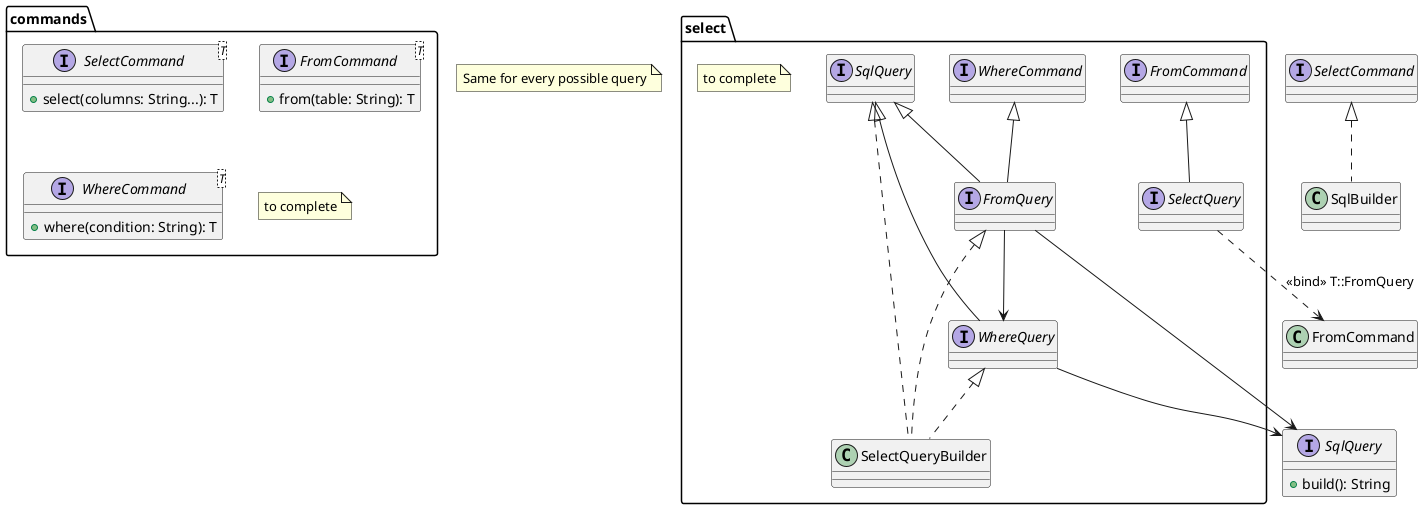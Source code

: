 @startuml
'https://plantuml.com/class-diagram

package commands {
    interface SelectCommand<T> {
        +select(columns: String...): T
    }

    interface FromCommand<T> {
        +from(table: String): T
    }

    interface WhereCommand<T> {
       +where(condition: String): T
    }

    note "to complete" as N1
}

package select {
    interface SelectQuery implements FromCommand
    interface FromQuery implements WhereCommand, SqlQuery
    interface WhereQuery implements SqlQuery

    class SelectQueryBuilder implements FromQuery, WhereQuery, SqlQuery

    note "to complete" as N2
}

note "Same for every possible query" as N3

interface SqlQuery {
    +build(): String
}

class SqlBuilder implements SelectCommand

SelectQuery ..> FromCommand: <<bind>> T::FromQuery

WhereQuery --> SqlQuery
FromQuery --> SqlQuery
FromQuery --> WhereQuery

@enduml
